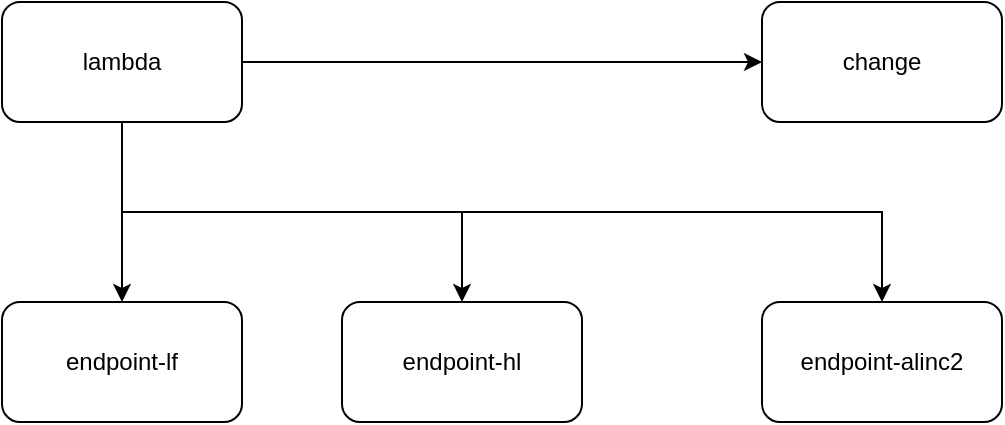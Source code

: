 <mxfile version="11.1.4" type="github"><diagram id="j46uM-Z7VwsBBVSzgW99" name="Page-1"><mxGraphModel dx="1426" dy="724" grid="1" gridSize="10" guides="1" tooltips="1" connect="1" arrows="1" fold="1" page="1" pageScale="1" pageWidth="827" pageHeight="1169" math="0" shadow="0"><root><mxCell id="0"/><mxCell id="1" parent="0"/><mxCell id="4VYnPoUwg3w9FHElR9QE-3" style="edgeStyle=orthogonalEdgeStyle;rounded=0;orthogonalLoop=1;jettySize=auto;html=1;entryX=0.5;entryY=0;entryDx=0;entryDy=0;" parent="1" source="4VYnPoUwg3w9FHElR9QE-1" target="4VYnPoUwg3w9FHElR9QE-2" edge="1"><mxGeometry relative="1" as="geometry"/></mxCell><mxCell id="4VYnPoUwg3w9FHElR9QE-5" style="edgeStyle=orthogonalEdgeStyle;rounded=0;orthogonalLoop=1;jettySize=auto;html=1;exitX=1;exitY=0.5;exitDx=0;exitDy=0;entryX=0;entryY=0.5;entryDx=0;entryDy=0;" parent="1" source="4VYnPoUwg3w9FHElR9QE-1" target="PCLt4nL-TchhPEGEUeJ8-1" edge="1"><mxGeometry relative="1" as="geometry"/></mxCell><mxCell id="PCLt4nL-TchhPEGEUeJ8-2" style="edgeStyle=orthogonalEdgeStyle;rounded=0;orthogonalLoop=1;jettySize=auto;html=1;exitX=0.5;exitY=1;exitDx=0;exitDy=0;" edge="1" parent="1" source="4VYnPoUwg3w9FHElR9QE-1" target="4VYnPoUwg3w9FHElR9QE-4"><mxGeometry relative="1" as="geometry"/></mxCell><mxCell id="PCLt4nL-TchhPEGEUeJ8-3" style="edgeStyle=orthogonalEdgeStyle;rounded=0;orthogonalLoop=1;jettySize=auto;html=1;exitX=0.5;exitY=1;exitDx=0;exitDy=0;entryX=0.5;entryY=0;entryDx=0;entryDy=0;" edge="1" parent="1" source="4VYnPoUwg3w9FHElR9QE-1" target="4VYnPoUwg3w9FHElR9QE-6"><mxGeometry relative="1" as="geometry"/></mxCell><mxCell id="4VYnPoUwg3w9FHElR9QE-1" value="lambda" style="rounded=1;whiteSpace=wrap;html=1;" parent="1" vertex="1"><mxGeometry x="100" y="110" width="120" height="60" as="geometry"/></mxCell><mxCell id="4VYnPoUwg3w9FHElR9QE-2" value="endpoint-lf" style="rounded=1;whiteSpace=wrap;html=1;" parent="1" vertex="1"><mxGeometry x="100" y="260" width="120" height="60" as="geometry"/></mxCell><mxCell id="4VYnPoUwg3w9FHElR9QE-4" value="endpoint-hl" style="rounded=1;whiteSpace=wrap;html=1;" parent="1" vertex="1"><mxGeometry x="270" y="260" width="120" height="60" as="geometry"/></mxCell><mxCell id="4VYnPoUwg3w9FHElR9QE-6" value="endpoint-alinc2" style="rounded=1;whiteSpace=wrap;html=1;" parent="1" vertex="1"><mxGeometry x="480" y="260" width="120" height="60" as="geometry"/></mxCell><mxCell id="PCLt4nL-TchhPEGEUeJ8-1" value="change" style="rounded=1;whiteSpace=wrap;html=1;" vertex="1" parent="1"><mxGeometry x="480" y="110" width="120" height="60" as="geometry"/></mxCell></root></mxGraphModel></diagram></mxfile>